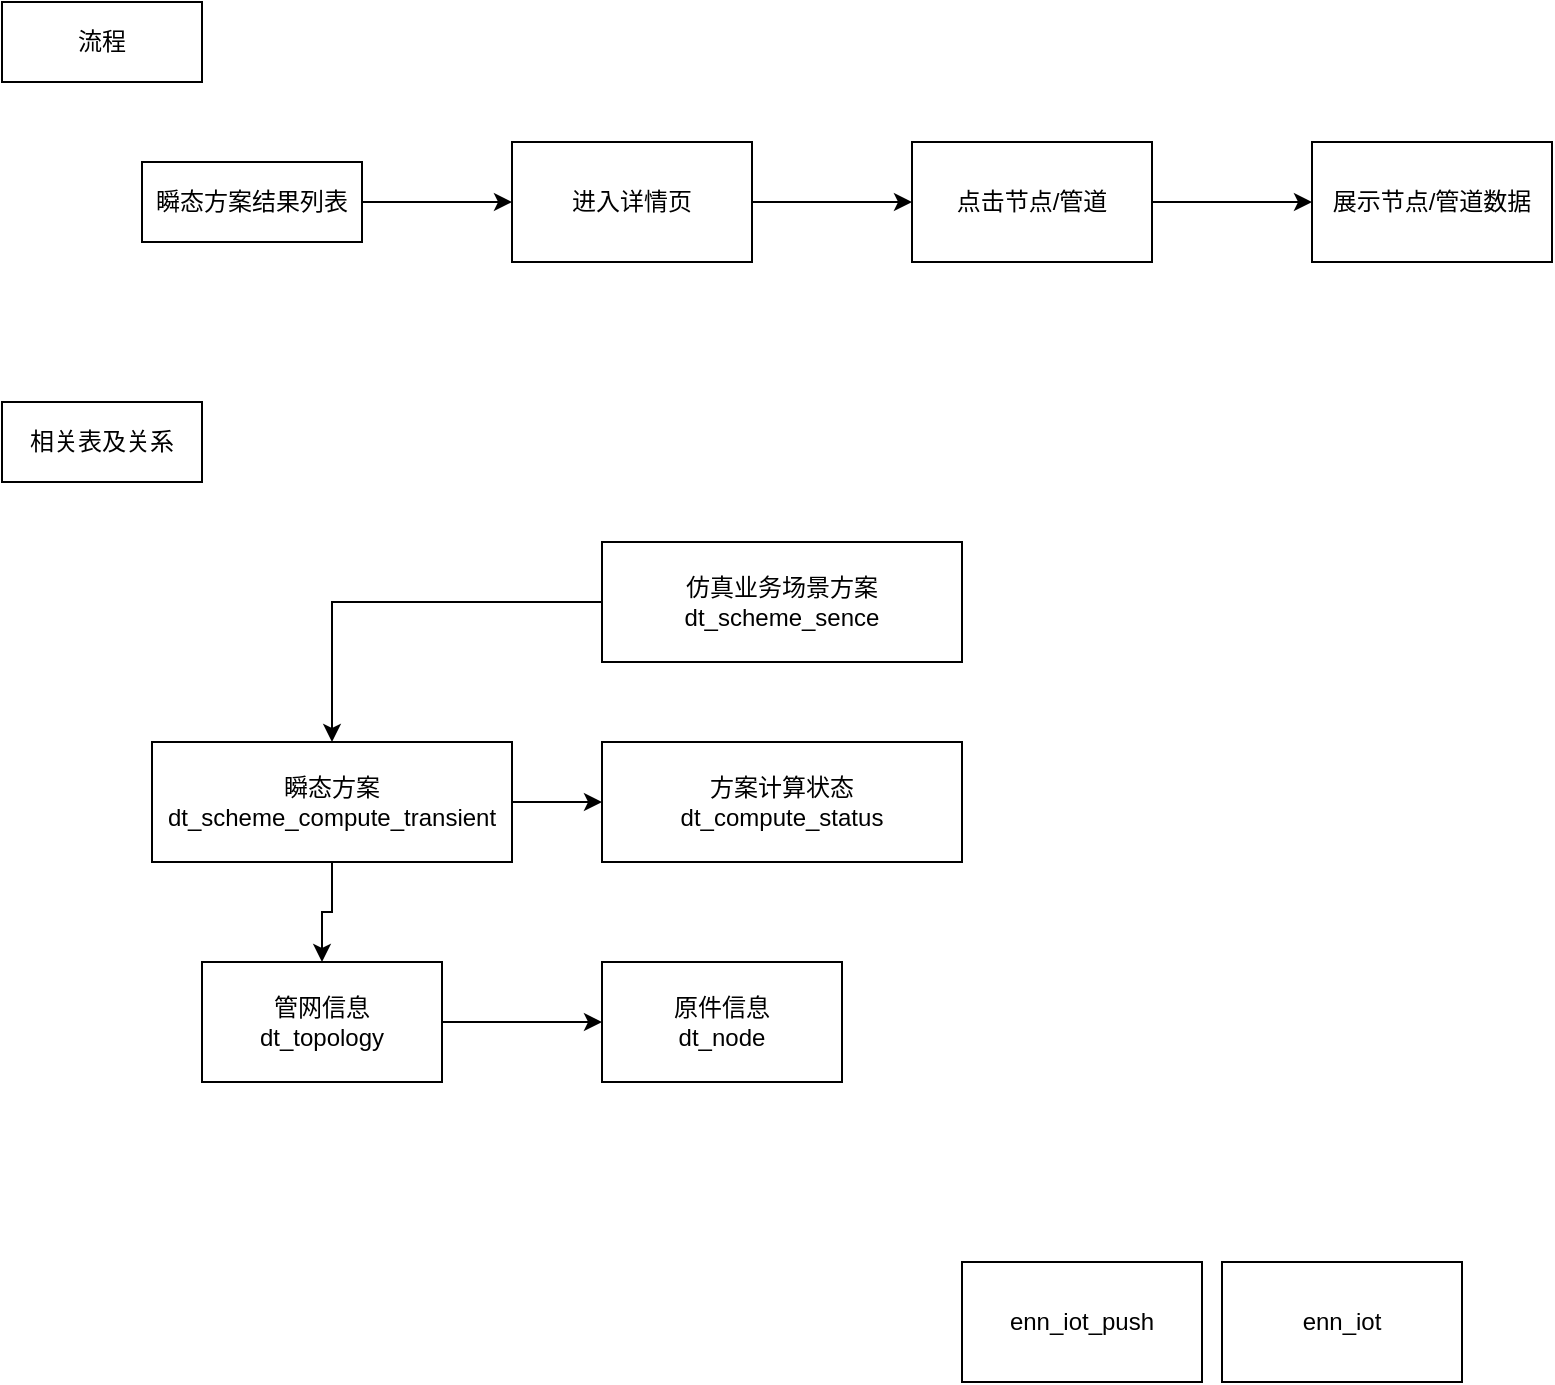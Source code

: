 <mxfile version="20.7.4" type="github">
  <diagram id="U3Av2zkwDzzPQk6jiBgj" name="Page-1">
    <mxGraphModel dx="1434" dy="756" grid="1" gridSize="10" guides="1" tooltips="1" connect="1" arrows="1" fold="1" page="1" pageScale="1" pageWidth="850" pageHeight="1100" math="0" shadow="0">
      <root>
        <mxCell id="0" />
        <mxCell id="1" parent="0" />
        <mxCell id="8I9PxRqR1RbHhpZStxWy-1" value="相关表及关系" style="rounded=0;whiteSpace=wrap;html=1;" vertex="1" parent="1">
          <mxGeometry x="10" y="230" width="100" height="40" as="geometry" />
        </mxCell>
        <mxCell id="8I9PxRqR1RbHhpZStxWy-2" value="流程" style="rounded=0;whiteSpace=wrap;html=1;" vertex="1" parent="1">
          <mxGeometry x="10" y="30" width="100" height="40" as="geometry" />
        </mxCell>
        <mxCell id="8I9PxRqR1RbHhpZStxWy-5" value="" style="edgeStyle=orthogonalEdgeStyle;rounded=0;orthogonalLoop=1;jettySize=auto;html=1;" edge="1" parent="1" source="8I9PxRqR1RbHhpZStxWy-3" target="8I9PxRqR1RbHhpZStxWy-4">
          <mxGeometry relative="1" as="geometry" />
        </mxCell>
        <mxCell id="8I9PxRqR1RbHhpZStxWy-3" value="瞬态方案结果列表" style="rounded=0;whiteSpace=wrap;html=1;" vertex="1" parent="1">
          <mxGeometry x="80" y="110" width="110" height="40" as="geometry" />
        </mxCell>
        <mxCell id="8I9PxRqR1RbHhpZStxWy-7" value="" style="edgeStyle=orthogonalEdgeStyle;rounded=0;orthogonalLoop=1;jettySize=auto;html=1;" edge="1" parent="1" source="8I9PxRqR1RbHhpZStxWy-4" target="8I9PxRqR1RbHhpZStxWy-6">
          <mxGeometry relative="1" as="geometry" />
        </mxCell>
        <mxCell id="8I9PxRqR1RbHhpZStxWy-4" value="进入详情页" style="whiteSpace=wrap;html=1;rounded=0;" vertex="1" parent="1">
          <mxGeometry x="265" y="100" width="120" height="60" as="geometry" />
        </mxCell>
        <mxCell id="8I9PxRqR1RbHhpZStxWy-9" value="" style="edgeStyle=orthogonalEdgeStyle;rounded=0;orthogonalLoop=1;jettySize=auto;html=1;" edge="1" parent="1" source="8I9PxRqR1RbHhpZStxWy-6" target="8I9PxRqR1RbHhpZStxWy-8">
          <mxGeometry relative="1" as="geometry" />
        </mxCell>
        <mxCell id="8I9PxRqR1RbHhpZStxWy-6" value="点击节点/管道" style="whiteSpace=wrap;html=1;rounded=0;" vertex="1" parent="1">
          <mxGeometry x="465" y="100" width="120" height="60" as="geometry" />
        </mxCell>
        <mxCell id="8I9PxRqR1RbHhpZStxWy-8" value="展示节点/管道数据" style="whiteSpace=wrap;html=1;rounded=0;" vertex="1" parent="1">
          <mxGeometry x="665" y="100" width="120" height="60" as="geometry" />
        </mxCell>
        <mxCell id="8I9PxRqR1RbHhpZStxWy-10" value="原件信息&lt;br&gt;dt_node" style="rounded=0;whiteSpace=wrap;html=1;" vertex="1" parent="1">
          <mxGeometry x="310" y="510" width="120" height="60" as="geometry" />
        </mxCell>
        <mxCell id="8I9PxRqR1RbHhpZStxWy-21" style="edgeStyle=orthogonalEdgeStyle;rounded=0;orthogonalLoop=1;jettySize=auto;html=1;exitX=1;exitY=0.5;exitDx=0;exitDy=0;entryX=0;entryY=0.5;entryDx=0;entryDy=0;" edge="1" parent="1" source="8I9PxRqR1RbHhpZStxWy-11" target="8I9PxRqR1RbHhpZStxWy-10">
          <mxGeometry relative="1" as="geometry" />
        </mxCell>
        <mxCell id="8I9PxRqR1RbHhpZStxWy-11" value="管网信息&lt;br&gt;dt_topology" style="rounded=0;whiteSpace=wrap;html=1;" vertex="1" parent="1">
          <mxGeometry x="110" y="510" width="120" height="60" as="geometry" />
        </mxCell>
        <mxCell id="8I9PxRqR1RbHhpZStxWy-12" value="enn_iot_push" style="rounded=0;whiteSpace=wrap;html=1;" vertex="1" parent="1">
          <mxGeometry x="490" y="660" width="120" height="60" as="geometry" />
        </mxCell>
        <mxCell id="8I9PxRqR1RbHhpZStxWy-13" value="enn_iot" style="rounded=0;whiteSpace=wrap;html=1;" vertex="1" parent="1">
          <mxGeometry x="620" y="660" width="120" height="60" as="geometry" />
        </mxCell>
        <mxCell id="8I9PxRqR1RbHhpZStxWy-17" style="edgeStyle=orthogonalEdgeStyle;rounded=0;orthogonalLoop=1;jettySize=auto;html=1;exitX=0;exitY=0.5;exitDx=0;exitDy=0;entryX=0.5;entryY=0;entryDx=0;entryDy=0;" edge="1" parent="1" source="8I9PxRqR1RbHhpZStxWy-14" target="8I9PxRqR1RbHhpZStxWy-16">
          <mxGeometry relative="1" as="geometry" />
        </mxCell>
        <mxCell id="8I9PxRqR1RbHhpZStxWy-14" value="仿真业务场景方案&lt;br&gt;dt_scheme_sence" style="rounded=0;whiteSpace=wrap;html=1;" vertex="1" parent="1">
          <mxGeometry x="310" y="300" width="180" height="60" as="geometry" />
        </mxCell>
        <mxCell id="8I9PxRqR1RbHhpZStxWy-19" style="edgeStyle=orthogonalEdgeStyle;rounded=0;orthogonalLoop=1;jettySize=auto;html=1;exitX=1;exitY=0.5;exitDx=0;exitDy=0;entryX=0;entryY=0.5;entryDx=0;entryDy=0;" edge="1" parent="1" source="8I9PxRqR1RbHhpZStxWy-16" target="8I9PxRqR1RbHhpZStxWy-18">
          <mxGeometry relative="1" as="geometry" />
        </mxCell>
        <mxCell id="8I9PxRqR1RbHhpZStxWy-20" style="edgeStyle=orthogonalEdgeStyle;rounded=0;orthogonalLoop=1;jettySize=auto;html=1;exitX=0.5;exitY=1;exitDx=0;exitDy=0;entryX=0.5;entryY=0;entryDx=0;entryDy=0;" edge="1" parent="1" source="8I9PxRqR1RbHhpZStxWy-16" target="8I9PxRqR1RbHhpZStxWy-11">
          <mxGeometry relative="1" as="geometry" />
        </mxCell>
        <mxCell id="8I9PxRqR1RbHhpZStxWy-16" value="瞬态方案&lt;br&gt;dt_scheme_compute_transient" style="rounded=0;whiteSpace=wrap;html=1;" vertex="1" parent="1">
          <mxGeometry x="85" y="400" width="180" height="60" as="geometry" />
        </mxCell>
        <mxCell id="8I9PxRqR1RbHhpZStxWy-18" value="方案计算状态&lt;br&gt;dt_compute_status" style="rounded=0;whiteSpace=wrap;html=1;" vertex="1" parent="1">
          <mxGeometry x="310" y="400" width="180" height="60" as="geometry" />
        </mxCell>
      </root>
    </mxGraphModel>
  </diagram>
</mxfile>
